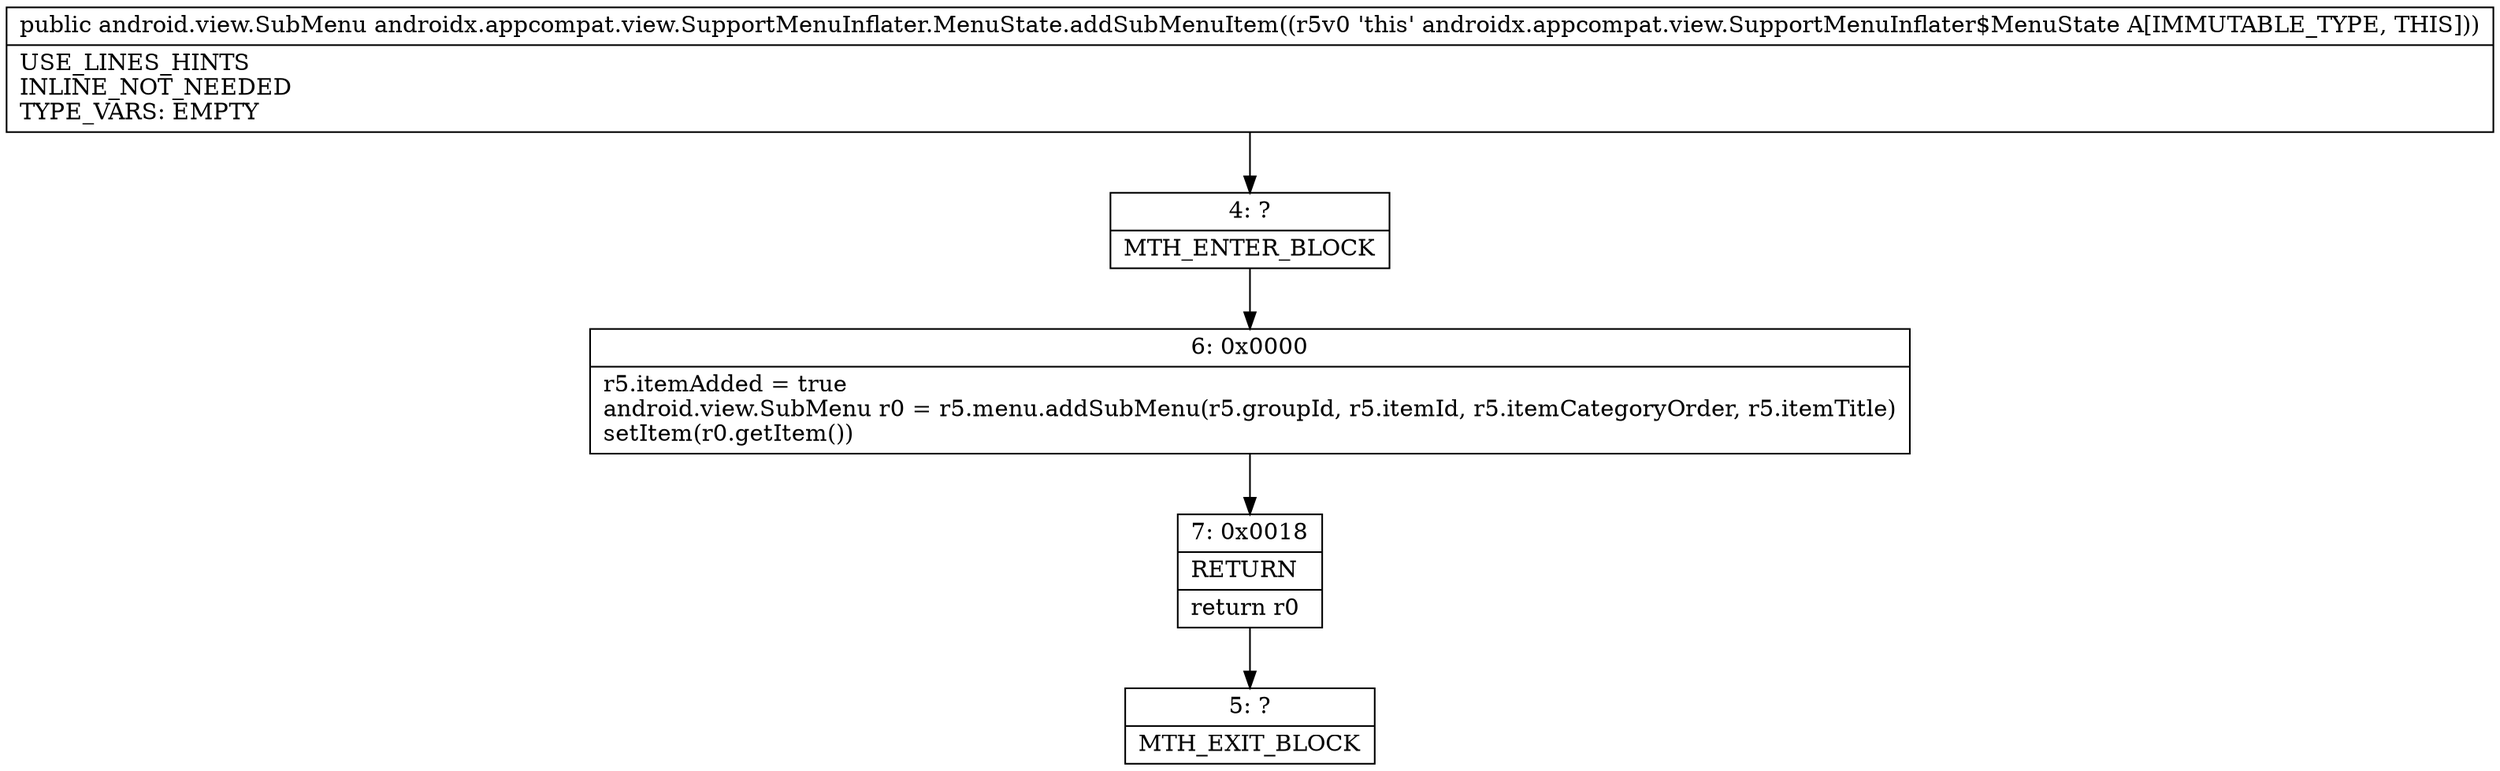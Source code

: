 digraph "CFG forandroidx.appcompat.view.SupportMenuInflater.MenuState.addSubMenuItem()Landroid\/view\/SubMenu;" {
Node_4 [shape=record,label="{4\:\ ?|MTH_ENTER_BLOCK\l}"];
Node_6 [shape=record,label="{6\:\ 0x0000|r5.itemAdded = true\landroid.view.SubMenu r0 = r5.menu.addSubMenu(r5.groupId, r5.itemId, r5.itemCategoryOrder, r5.itemTitle)\lsetItem(r0.getItem())\l}"];
Node_7 [shape=record,label="{7\:\ 0x0018|RETURN\l|return r0\l}"];
Node_5 [shape=record,label="{5\:\ ?|MTH_EXIT_BLOCK\l}"];
MethodNode[shape=record,label="{public android.view.SubMenu androidx.appcompat.view.SupportMenuInflater.MenuState.addSubMenuItem((r5v0 'this' androidx.appcompat.view.SupportMenuInflater$MenuState A[IMMUTABLE_TYPE, THIS]))  | USE_LINES_HINTS\lINLINE_NOT_NEEDED\lTYPE_VARS: EMPTY\l}"];
MethodNode -> Node_4;Node_4 -> Node_6;
Node_6 -> Node_7;
Node_7 -> Node_5;
}

